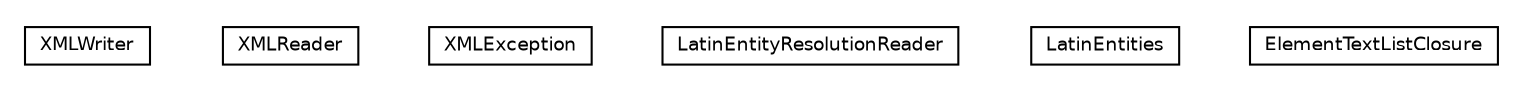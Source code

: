 #!/usr/local/bin/dot
#
# Class diagram 
# Generated by UmlGraph version 4.6 (http://www.spinellis.gr/sw/umlgraph)
#

digraph G {
	edge [fontname="Helvetica",fontsize=10,labelfontname="Helvetica",labelfontsize=10];
	node [fontname="Helvetica",fontsize=10,shape=plaintext];
	// org.apache.maven.archiva.xml.XMLWriter
	c4586 [label=<<table border="0" cellborder="1" cellspacing="0" cellpadding="2" port="p" href="./XMLWriter.html">
		<tr><td><table border="0" cellspacing="0" cellpadding="1">
			<tr><td> XMLWriter </td></tr>
		</table></td></tr>
		</table>>, fontname="Helvetica", fontcolor="black", fontsize=9.0];
	// org.apache.maven.archiva.xml.XMLReader
	c4587 [label=<<table border="0" cellborder="1" cellspacing="0" cellpadding="2" port="p" href="./XMLReader.html">
		<tr><td><table border="0" cellspacing="0" cellpadding="1">
			<tr><td> XMLReader </td></tr>
		</table></td></tr>
		</table>>, fontname="Helvetica", fontcolor="black", fontsize=9.0];
	// org.apache.maven.archiva.xml.XMLException
	c4588 [label=<<table border="0" cellborder="1" cellspacing="0" cellpadding="2" port="p" href="./XMLException.html">
		<tr><td><table border="0" cellspacing="0" cellpadding="1">
			<tr><td> XMLException </td></tr>
		</table></td></tr>
		</table>>, fontname="Helvetica", fontcolor="black", fontsize=9.0];
	// org.apache.maven.archiva.xml.LatinEntityResolutionReader
	c4589 [label=<<table border="0" cellborder="1" cellspacing="0" cellpadding="2" port="p" href="./LatinEntityResolutionReader.html">
		<tr><td><table border="0" cellspacing="0" cellpadding="1">
			<tr><td> LatinEntityResolutionReader </td></tr>
		</table></td></tr>
		</table>>, fontname="Helvetica", fontcolor="black", fontsize=9.0];
	// org.apache.maven.archiva.xml.LatinEntities
	c4590 [label=<<table border="0" cellborder="1" cellspacing="0" cellpadding="2" port="p" href="./LatinEntities.html">
		<tr><td><table border="0" cellspacing="0" cellpadding="1">
			<tr><td> LatinEntities </td></tr>
		</table></td></tr>
		</table>>, fontname="Helvetica", fontcolor="black", fontsize=9.0];
	// org.apache.maven.archiva.xml.ElementTextListClosure
	c4591 [label=<<table border="0" cellborder="1" cellspacing="0" cellpadding="2" port="p" href="./ElementTextListClosure.html">
		<tr><td><table border="0" cellspacing="0" cellpadding="1">
			<tr><td> ElementTextListClosure </td></tr>
		</table></td></tr>
		</table>>, fontname="Helvetica", fontcolor="black", fontsize=9.0];
}


